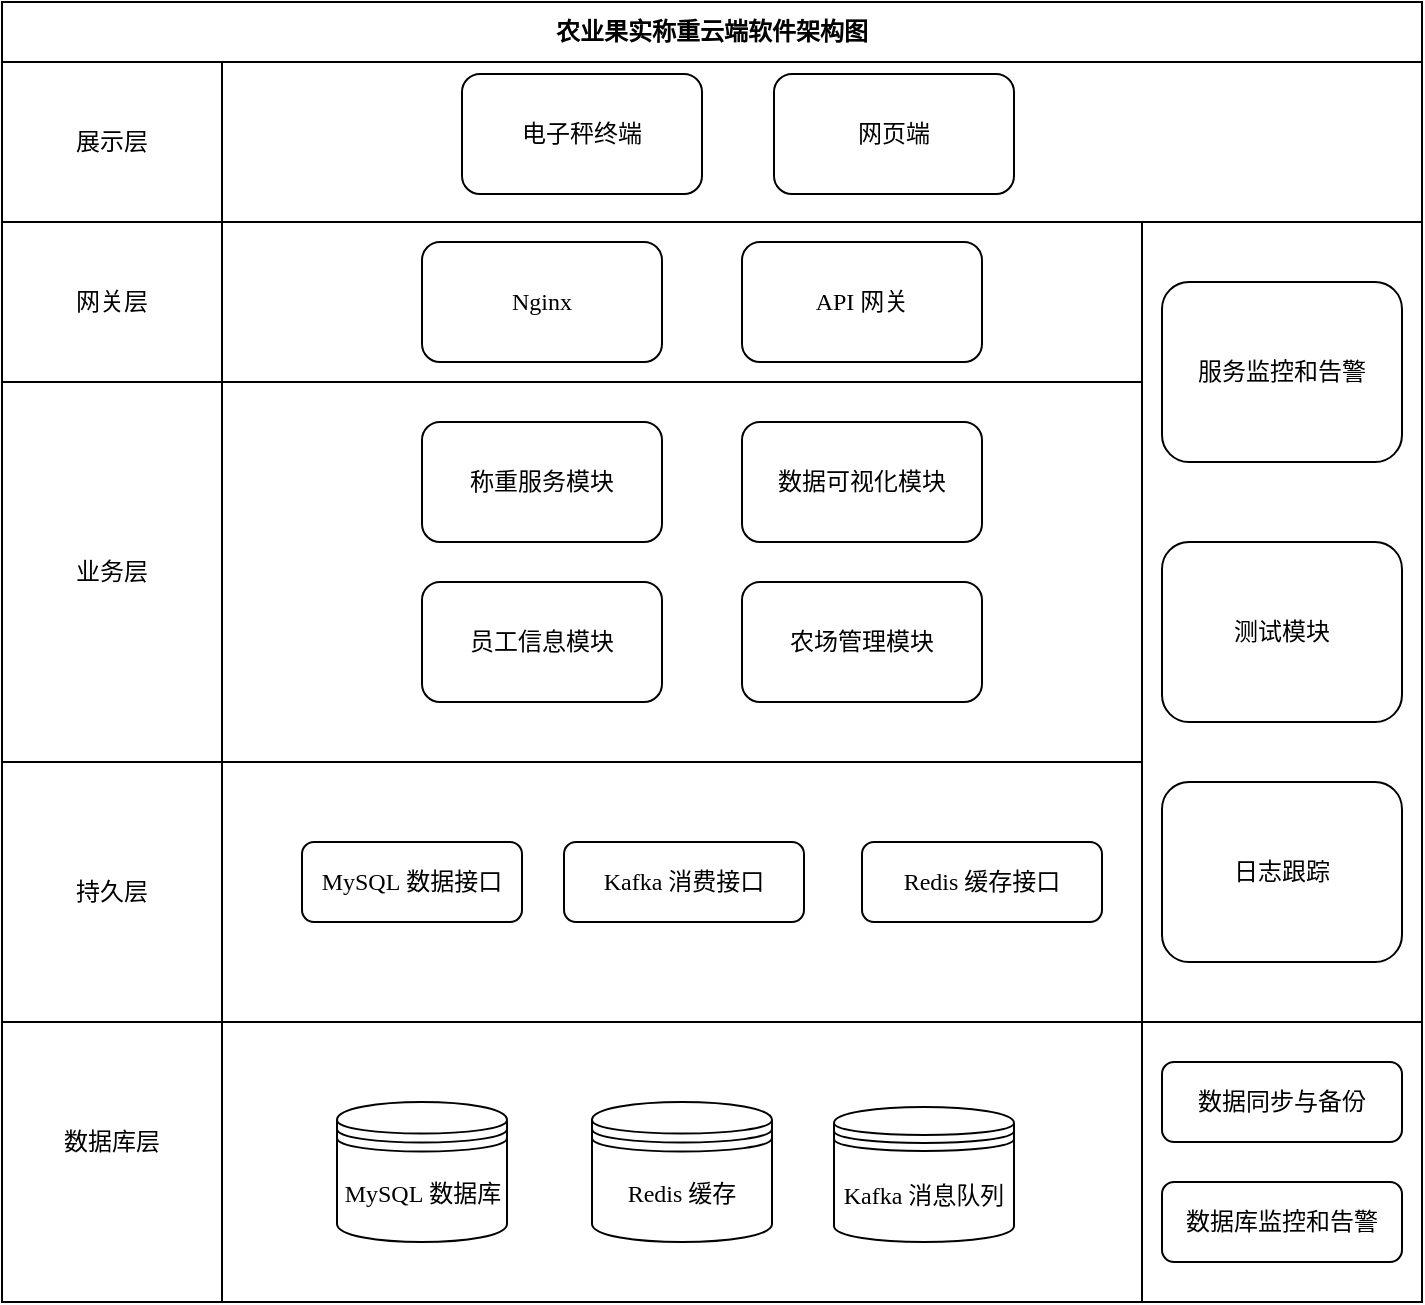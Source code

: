 <mxfile>
    <diagram id="rLb33e_ZUCW9Q-OM_yQa" name="Page-1">
        <mxGraphModel dx="-129" dy="2029" grid="1" gridSize="10" guides="1" tooltips="1" connect="1" arrows="1" fold="1" page="1" pageScale="1" pageWidth="827" pageHeight="1169" math="0" shadow="0">
            <root>
                <mxCell id="0"/>
                <mxCell id="1" parent="0"/>
                <mxCell id="64" value="" style="rounded=0;whiteSpace=wrap;html=1;fontFamily=Songti SC;aspect=fixed;" parent="1" vertex="1">
                    <mxGeometry x="840" y="-520" width="710" height="490" as="geometry"/>
                </mxCell>
                <mxCell id="66" value="&lt;span style=&quot;font-weight: 700;&quot;&gt;农业果实称重云端软件架构图&lt;/span&gt;" style="rounded=0;whiteSpace=wrap;html=1;fontFamily=Songti SC;aspect=fixed;" parent="1" vertex="1">
                    <mxGeometry x="840" y="-680" width="710" height="30" as="geometry"/>
                </mxCell>
                <mxCell id="67" value="" style="rounded=0;whiteSpace=wrap;html=1;fontFamily=Songti SC;aspect=fixed;" parent="1" vertex="1">
                    <mxGeometry x="840" y="-650" width="710" height="80" as="geometry"/>
                </mxCell>
                <mxCell id="68" value="&lt;font&gt;展示层&lt;/font&gt;" style="rounded=0;whiteSpace=wrap;html=1;fontFamily=Songti SC;aspect=fixed;" parent="1" vertex="1">
                    <mxGeometry x="840" y="-650" width="110" height="80" as="geometry"/>
                </mxCell>
                <mxCell id="70" value="电子秤终端" style="rounded=1;whiteSpace=wrap;html=1;fontFamily=Songti SC;aspect=fixed;" parent="1" vertex="1">
                    <mxGeometry x="1070" y="-644" width="120" height="60" as="geometry"/>
                </mxCell>
                <mxCell id="71" value="网页端" style="rounded=1;whiteSpace=wrap;html=1;fontFamily=Songti SC;aspect=fixed;" parent="1" vertex="1">
                    <mxGeometry x="1226" y="-644" width="120" height="60" as="geometry"/>
                </mxCell>
                <mxCell id="72" value="网关层" style="rounded=0;whiteSpace=wrap;html=1;fontFamily=Songti SC;aspect=fixed;" parent="1" vertex="1">
                    <mxGeometry x="840" y="-570" width="110" height="80" as="geometry"/>
                </mxCell>
                <mxCell id="73" value="" style="rounded=0;whiteSpace=wrap;html=1;fontFamily=Songti SC;aspect=fixed;" parent="1" vertex="1">
                    <mxGeometry x="950" y="-570" width="460" height="80" as="geometry"/>
                </mxCell>
                <mxCell id="75" value="&lt;font face=&quot;Times New Roman&quot;&gt;API 网关&lt;/font&gt;" style="rounded=1;whiteSpace=wrap;html=1;fontFamily=Songti SC;aspect=fixed;" parent="1" vertex="1">
                    <mxGeometry x="1210" y="-560" width="120" height="60" as="geometry"/>
                </mxCell>
                <mxCell id="76" value="业务层" style="rounded=0;whiteSpace=wrap;html=1;fontFamily=Songti SC;aspect=fixed;" parent="1" vertex="1">
                    <mxGeometry x="840" y="-490" width="110" height="190" as="geometry"/>
                </mxCell>
                <mxCell id="77" value="" style="rounded=0;whiteSpace=wrap;html=1;fontFamily=Songti SC;aspect=fixed;" parent="1" vertex="1">
                    <mxGeometry x="950" y="-490" width="460" height="190" as="geometry"/>
                </mxCell>
                <mxCell id="78" value="" style="rounded=0;whiteSpace=wrap;html=1;fontFamily=Songti SC;aspect=fixed;" parent="1" vertex="1">
                    <mxGeometry x="1410" y="-570" width="140" height="400" as="geometry"/>
                </mxCell>
                <mxCell id="17" value="称重服务模块" style="rounded=1;whiteSpace=wrap;html=1;fontFamily=Songti SC;aspect=fixed;" parent="1" vertex="1">
                    <mxGeometry x="1050" y="-470" width="120" height="60" as="geometry"/>
                </mxCell>
                <mxCell id="31" value="数据可视化模块" style="rounded=1;whiteSpace=wrap;html=1;fontFamily=Songti SC;aspect=fixed;" parent="1" vertex="1">
                    <mxGeometry x="1210" y="-470" width="120" height="60" as="geometry"/>
                </mxCell>
                <mxCell id="55" value="服务监控和告警" style="rounded=1;whiteSpace=wrap;html=1;fontFamily=Songti SC;aspect=fixed;" parent="1" vertex="1">
                    <mxGeometry x="1420" y="-540" width="120" height="90" as="geometry"/>
                </mxCell>
                <mxCell id="57" value="日志跟踪" style="rounded=1;whiteSpace=wrap;html=1;fontFamily=Songti SC;aspect=fixed;" parent="1" vertex="1">
                    <mxGeometry x="1420" y="-290" width="120" height="90" as="geometry"/>
                </mxCell>
                <mxCell id="39" value="农场管理模块" style="rounded=1;whiteSpace=wrap;html=1;fontFamily=Songti SC;aspect=fixed;" parent="1" vertex="1">
                    <mxGeometry x="1210" y="-390" width="120" height="60" as="geometry"/>
                </mxCell>
                <mxCell id="80" value="数据库层" style="rounded=0;whiteSpace=wrap;html=1;fontFamily=Songti SC;aspect=fixed;" parent="1" vertex="1">
                    <mxGeometry x="840" y="-190" width="110" height="160" as="geometry"/>
                </mxCell>
                <mxCell id="81" value="" style="rounded=0;whiteSpace=wrap;html=1;fontFamily=Songti SC;aspect=fixed;" parent="1" vertex="1">
                    <mxGeometry x="950" y="-170" width="460" height="140" as="geometry"/>
                </mxCell>
                <mxCell id="45" value="&lt;font face=&quot;Times New Roman&quot;&gt;MySQL&lt;/font&gt; 数据库" style="shape=datastore;whiteSpace=wrap;html=1;fontFamily=Songti SC;aspect=fixed;" parent="1" vertex="1">
                    <mxGeometry x="1007.5" y="-130" width="85" height="70" as="geometry"/>
                </mxCell>
                <mxCell id="49" value="&lt;font face=&quot;Times New Roman&quot;&gt;Redis &lt;/font&gt;缓存" style="shape=datastore;whiteSpace=wrap;html=1;fontFamily=Songti SC;aspect=fixed;" parent="1" vertex="1">
                    <mxGeometry x="1135" y="-130" width="90" height="70" as="geometry"/>
                </mxCell>
                <mxCell id="59" value="数据同步与备份" style="rounded=1;whiteSpace=wrap;html=1;fontFamily=Songti SC;aspect=fixed;" parent="1" vertex="1">
                    <mxGeometry x="1420" y="-150" width="120" height="40" as="geometry"/>
                </mxCell>
                <mxCell id="84" value="持久层" style="rounded=0;whiteSpace=wrap;html=1;aspect=fixed;fontFamily=Songti SC;" parent="1" vertex="1">
                    <mxGeometry x="840" y="-300" width="110" height="130" as="geometry"/>
                </mxCell>
                <mxCell id="85" value="" style="rounded=0;whiteSpace=wrap;html=1;aspect=fixed;fontFamily=Songti SC;" parent="1" vertex="1">
                    <mxGeometry x="950" y="-300" width="460" height="130" as="geometry"/>
                </mxCell>
                <mxCell id="86" value="&lt;font face=&quot;Times New Roman&quot;&gt;MySQL&lt;/font&gt; 数据接口" style="rounded=1;whiteSpace=wrap;html=1;aspect=fixed;fontFamily=Songti SC;" parent="1" vertex="1">
                    <mxGeometry x="990" y="-260" width="110" height="40" as="geometry"/>
                </mxCell>
                <mxCell id="87" value="&lt;font face=&quot;Times New Roman&quot;&gt;Kafka&lt;/font&gt; 消费接口" style="rounded=1;whiteSpace=wrap;html=1;aspect=fixed;fontFamily=Songti SC;" parent="1" vertex="1">
                    <mxGeometry x="1121" y="-260" width="120" height="40" as="geometry"/>
                </mxCell>
                <mxCell id="88" value="&lt;font face=&quot;Times New Roman&quot;&gt;Redis&lt;/font&gt; 缓存接口" style="rounded=1;whiteSpace=wrap;html=1;aspect=fixed;fontFamily=Songti SC;" parent="1" vertex="1">
                    <mxGeometry x="1270" y="-260" width="120" height="40" as="geometry"/>
                </mxCell>
                <mxCell id="92" value="&lt;font face=&quot;Times New Roman&quot;&gt;Kafka&lt;/font&gt; 消息队列" style="shape=datastore;whiteSpace=wrap;html=1;fontFamily=Songti SC;aspect=fixed;" parent="1" vertex="1">
                    <mxGeometry x="1256" y="-127.5" width="90" height="67.5" as="geometry"/>
                </mxCell>
                <mxCell id="94" value="&lt;font face=&quot;Times New Roman&quot;&gt;Nginx&lt;/font&gt;" style="rounded=1;whiteSpace=wrap;html=1;aspect=fixed;fontFamily=Songti SC;" parent="1" vertex="1">
                    <mxGeometry x="1050" y="-560" width="120" height="60" as="geometry"/>
                </mxCell>
                <mxCell id="95" value="数据库监控和告警" style="rounded=1;whiteSpace=wrap;html=1;aspect=fixed;fontFamily=Songti SC;" parent="1" vertex="1">
                    <mxGeometry x="1420" y="-90" width="120" height="40" as="geometry"/>
                </mxCell>
                <mxCell id="97" value="员工信息模块" style="rounded=1;whiteSpace=wrap;html=1;aspect=fixed;fontFamily=Songti SC;" parent="1" vertex="1">
                    <mxGeometry x="1050" y="-390" width="120" height="60" as="geometry"/>
                </mxCell>
                <mxCell id="100" value="测试模块" style="rounded=1;whiteSpace=wrap;html=1;aspect=fixed;fontFamily=Songti SC;" parent="1" vertex="1">
                    <mxGeometry x="1420" y="-410" width="120" height="90" as="geometry"/>
                </mxCell>
            </root>
        </mxGraphModel>
    </diagram>
</mxfile>